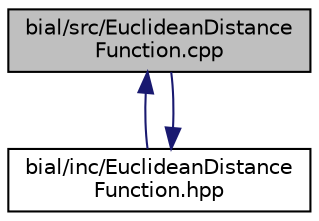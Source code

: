 digraph "bial/src/EuclideanDistanceFunction.cpp"
{
  edge [fontname="Helvetica",fontsize="10",labelfontname="Helvetica",labelfontsize="10"];
  node [fontname="Helvetica",fontsize="10",shape=record];
  Node1 [label="bial/src/EuclideanDistance\lFunction.cpp",height=0.2,width=0.4,color="black", fillcolor="grey75", style="filled", fontcolor="black"];
  Node1 -> Node2 [dir="back",color="midnightblue",fontsize="10",style="solid",fontname="Helvetica"];
  Node2 [label="bial/inc/EuclideanDistance\lFunction.hpp",height=0.2,width=0.4,color="black", fillcolor="white", style="filled",URL="$_euclidean_distance_function_8hpp.html"];
  Node2 -> Node1 [dir="back",color="midnightblue",fontsize="10",style="solid",fontname="Helvetica"];
}

